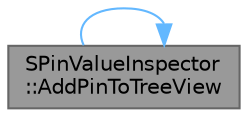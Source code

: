 digraph "SPinValueInspector::AddPinToTreeView"
{
 // INTERACTIVE_SVG=YES
 // LATEX_PDF_SIZE
  bgcolor="transparent";
  edge [fontname=Helvetica,fontsize=10,labelfontname=Helvetica,labelfontsize=10];
  node [fontname=Helvetica,fontsize=10,shape=box,height=0.2,width=0.4];
  rankdir="LR";
  Node1 [id="Node000001",label="SPinValueInspector\l::AddPinToTreeView",height=0.2,width=0.4,color="gray40", fillcolor="grey60", style="filled", fontcolor="black",tooltip="Adds a single pin to the tree view."];
  Node1 -> Node1 [id="edge1_Node000001_Node000001",color="steelblue1",style="solid",tooltip=" "];
}
